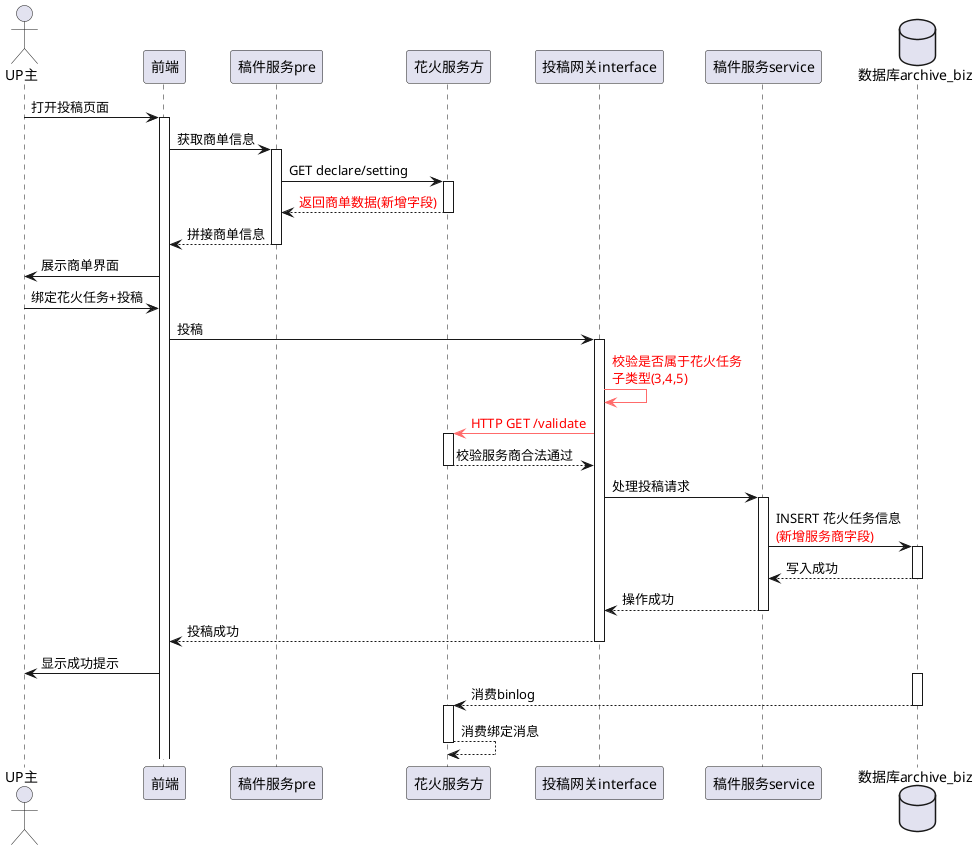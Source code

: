 @startuml

actor "UP主" as user
participant "前端" as frontend
participant "稿件服务pre" as pre
participant "花火服务方" as spark
participant "投稿网关interface" as gateway
participant "稿件服务service" as service
database "数据库archive_biz" as db

user -> frontend: 打开投稿页面
activate frontend

frontend -> pre: 获取商单信息
activate pre
pre -> spark: GET declare/setting
activate spark
spark --> pre: <color:red>返回商单数据(新增字段)</color>
deactivate spark
pre --> frontend: 拼接商单信息
deactivate pre

frontend -> user: 展示商单界面

user -> frontend: 绑定花火任务+投稿
frontend -> gateway: 投稿
activate gateway

gateway -[#FF6B6B]> gateway: <color:red>校验是否属于花火任务</color>\n<color:red>子类型(3,4,5)</color>

gateway -[#FF6B6B]> spark: <color:red>HTTP GET /validate</color>
activate spark
spark --> gateway: 校验服务商合法通过
deactivate spark

gateway -> service: 处理投稿请求
activate service
service -> db: INSERT 花火任务信息\n<color:red>(新增服务商字段)</color>
activate db
db --> service: 写入成功
deactivate db
service --> gateway: 操作成功
deactivate service

gateway --> frontend: 投稿成功
deactivate gateway
frontend -> user: 显示成功提示

activate db
db --> spark: 消费binlog
deactivate db

activate spark
spark --> spark: 消费绑定消息
deactivate spark

@enduml
